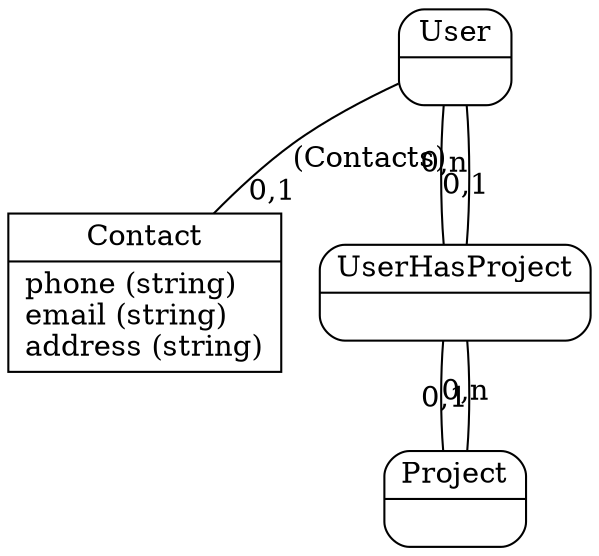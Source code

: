 graph G {edge  [ len=2 labeldistance=2 ];overlap=false;splines=true;
nodeContact [label="{<table>Contact|<cols>phone (string)\lemail (string)\laddress (string)}", shape=record];
nodeProject [label="{<table>Project|<cols>name (string)}", shape=record];
nodeUser [label="{<table>User|<cols>username (string)\lpassword (string)}", shape=record];

nodeUserHasProject [label="{<table>UserHasProject|<cols>}", shape=Mrecord];
nodeProject [label="{<table>Project|<cols>}", shape=Mrecord];
nodeUser [label="{<table>User|<cols>}", shape=Mrecord];

nodeUserHasProject -- nodeUser [headlabel="0,n",label="",labeldistance=3];
nodeUserHasProject -- nodeProject [headlabel="0,n",label="",labeldistance=3];
nodeProject -- nodeUserHasProject [headlabel="0,1",label="",labeldistance=3];
nodeUser -- nodeContact [headlabel="0,1",label="(Contacts)",labeldistance=3];
nodeUser -- nodeUserHasProject [headlabel="0,1",label="",labeldistance=3];

}